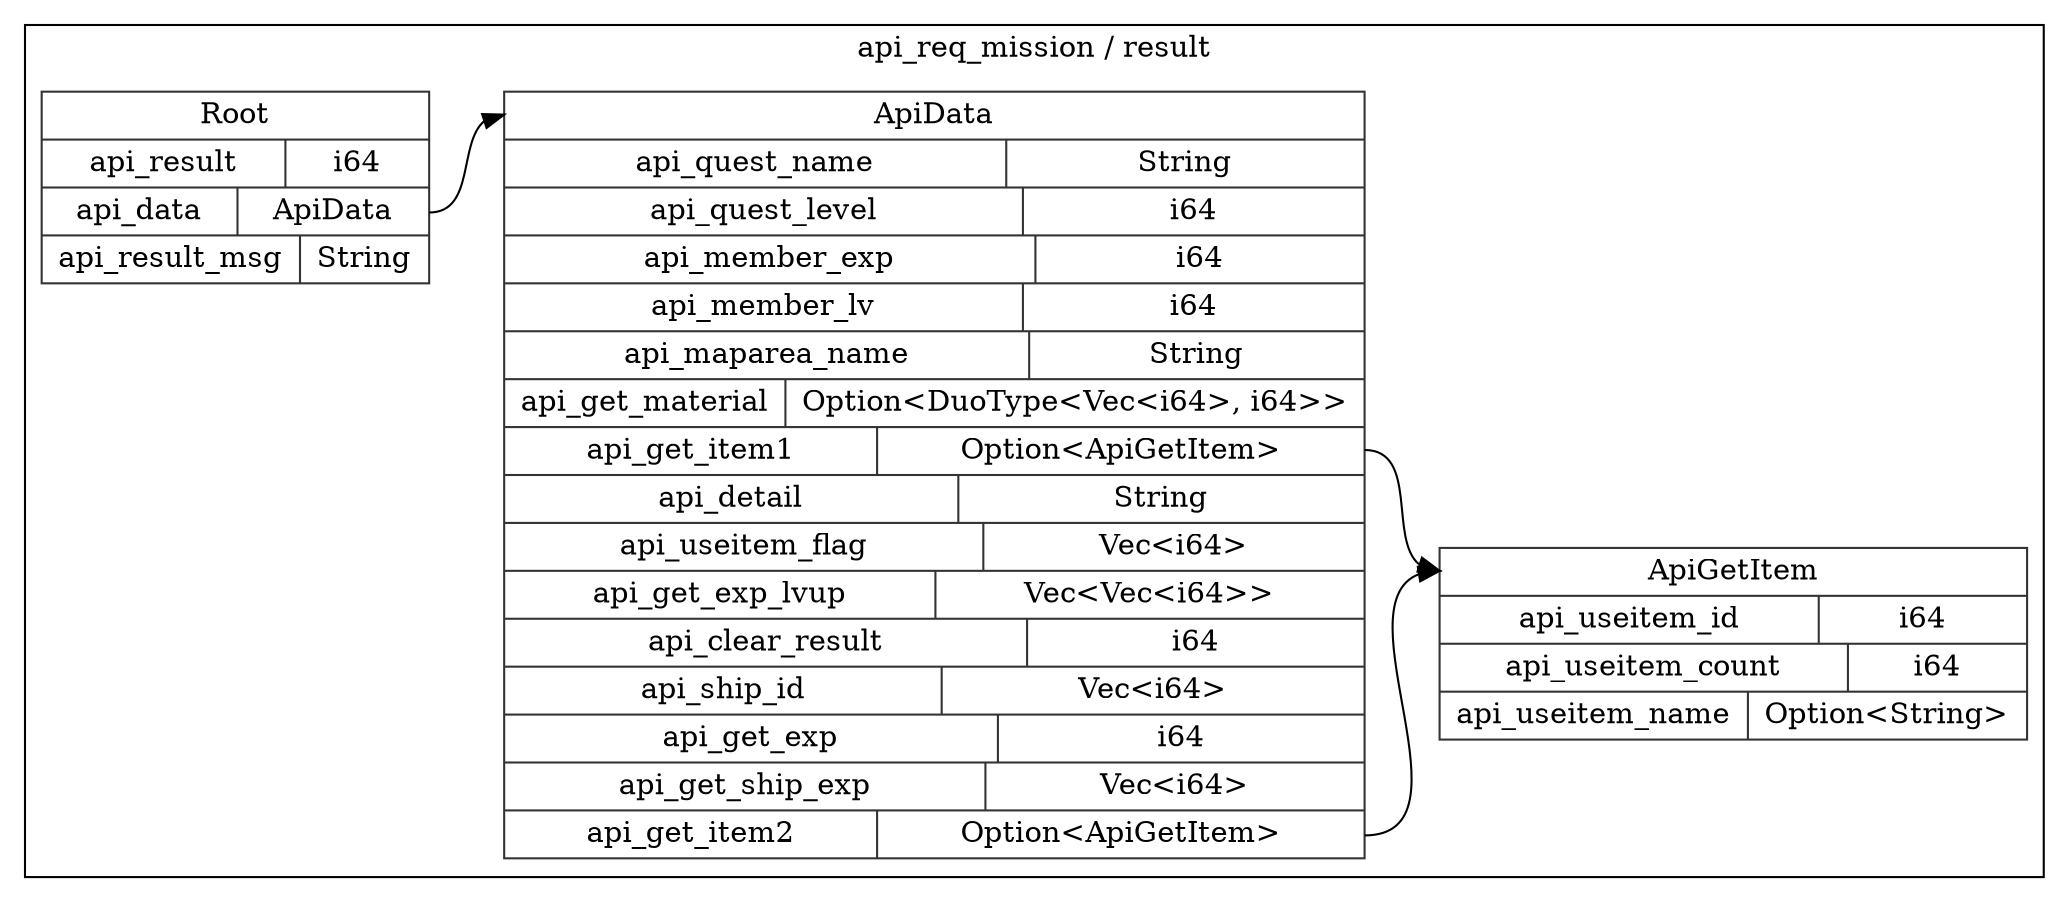 digraph {
  rankdir=LR;
  subgraph cluster_0 {
    label="api_req_mission / result";
    node [style="filled", color=white, style="solid", color=gray20];
    api_req_mission__result__ApiData [label="<ApiData> ApiData  | { api_quest_name | <api_quest_name> String } | { api_quest_level | <api_quest_level> i64 } | { api_member_exp | <api_member_exp> i64 } | { api_member_lv | <api_member_lv> i64 } | { api_maparea_name | <api_maparea_name> String } | { api_get_material | <api_get_material> Option\<DuoType\<Vec\<i64\>, i64\>\> } | { api_get_item1 | <api_get_item1> Option\<ApiGetItem\> } | { api_detail | <api_detail> String } | { api_useitem_flag | <api_useitem_flag> Vec\<i64\> } | { api_get_exp_lvup | <api_get_exp_lvup> Vec\<Vec\<i64\>\> } | { api_clear_result | <api_clear_result> i64 } | { api_ship_id | <api_ship_id> Vec\<i64\> } | { api_get_exp | <api_get_exp> i64 } | { api_get_ship_exp | <api_get_ship_exp> Vec\<i64\> } | { api_get_item2 | <api_get_item2> Option\<ApiGetItem\> }", shape=record];
    api_req_mission__result__ApiGetItem;
    api_req_mission__result__ApiData:api_get_item1:e -> api_req_mission__result__ApiGetItem:ApiGetItem:w;
    api_req_mission__result__ApiGetItem;
    api_req_mission__result__ApiData:api_get_item2:e -> api_req_mission__result__ApiGetItem:ApiGetItem:w;
    api_req_mission__result__Root [label="<Root> Root  | { api_result | <api_result> i64 } | { api_data | <api_data> ApiData } | { api_result_msg | <api_result_msg> String }", shape=record];
    api_req_mission__result__Root:api_data:e -> api_req_mission__result__ApiData:ApiData:w;
    api_req_mission__result__ApiGetItem [label="<ApiGetItem> ApiGetItem  | { api_useitem_id | <api_useitem_id> i64 } | { api_useitem_count | <api_useitem_count> i64 } | { api_useitem_name | <api_useitem_name> Option\<String\> }", shape=record];
  }
}
